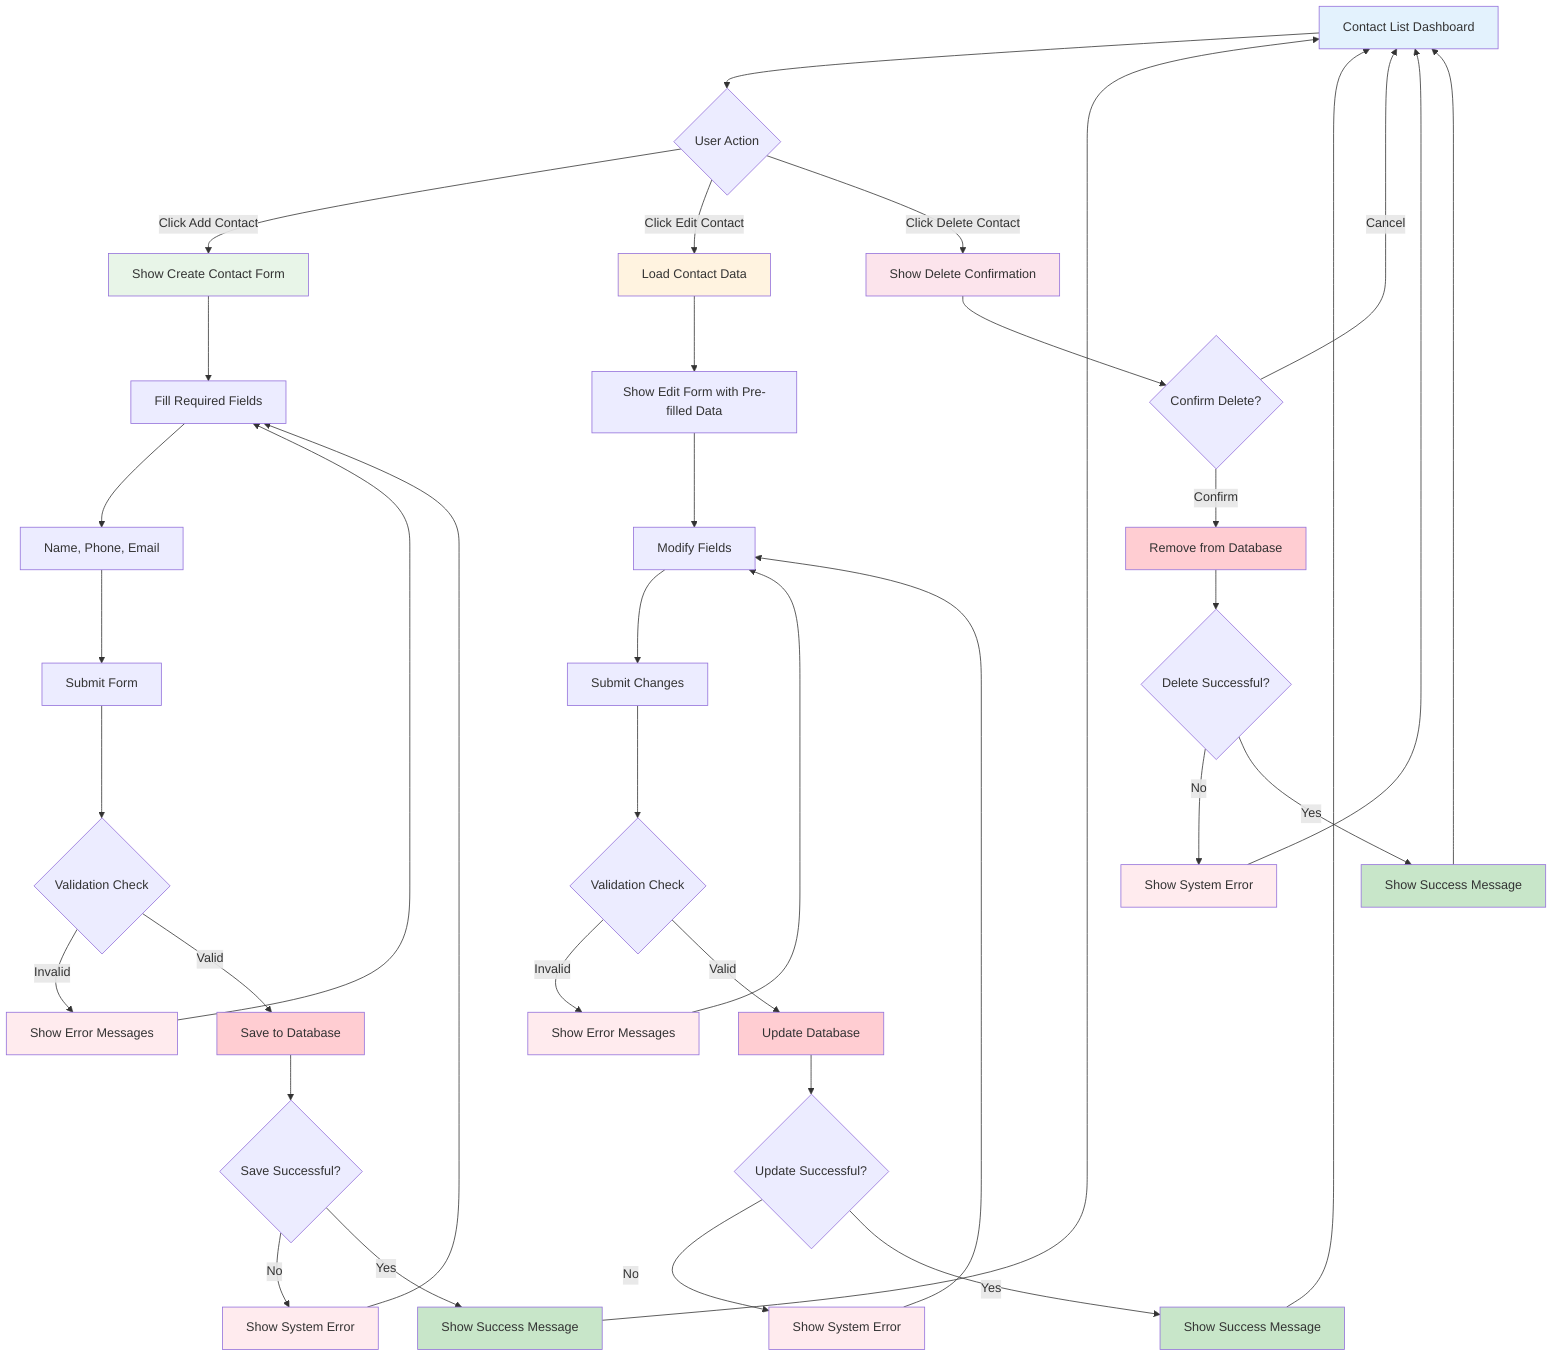 flowchart TD
    A[Contact List Dashboard] --> B{User Action}
    
    %% CREATE FLOW
    B -->|Click Add Contact| C[Show Create Contact Form]
    C --> C1[Fill Required Fields]
    C1 --> C2[Name, Phone, Email]
    C2 --> C3[Submit Form]
    C3 --> C4{Validation Check}
    C4 -->|Invalid| C5[Show Error Messages]
    C5 --> C1
    C4 -->|Valid| C6[Save to Database]
    C6 --> C7{Save Successful?}
    C7 -->|No| C8[Show System Error]
    C8 --> C1
    C7 -->|Yes| C9[Show Success Message]
    C9 --> A
    
    %% EDIT FLOW
    B -->|Click Edit Contact| E[Load Contact Data]
    E --> E1[Show Edit Form with Pre-filled Data]
    E1 --> E2[Modify Fields]
    E2 --> E3[Submit Changes]
    E3 --> E4{Validation Check}
    E4 -->|Invalid| E5[Show Error Messages]
    E5 --> E2
    E4 -->|Valid| E6[Update Database]
    E6 --> E7{Update Successful?}
    E7 -->|No| E8[Show System Error]
    E8 --> E2
    E7 -->|Yes| E9[Show Success Message]
    E9 --> A
    
    %% DELETE FLOW
    B -->|Click Delete Contact| D[Show Delete Confirmation]
    D --> D1{Confirm Delete?}
    D1 -->|Cancel| A
    D1 -->|Confirm| D2[Remove from Database]
    D2 --> D3{Delete Successful?}
    D3 -->|No| D4[Show System Error]
    D4 --> A
    D3 -->|Yes| D5[Show Success Message]
    D5 --> A
    
    %% STYLING
    style A fill:#e3f2fd
    style C fill:#e8f5e8
    style C6 fill:#ffcdd2
    style C9 fill:#c8e6c9
    style E fill:#fff3e0
    style E6 fill:#ffcdd2
    style E9 fill:#c8e6c9
    style D fill:#fce4ec
    style D2 fill:#ffcdd2
    style D5 fill:#c8e6c9
    style C5 fill:#ffebee
    style C8 fill:#ffebee
    style E5 fill:#ffebee
    style E8 fill:#ffebee
    style D4 fill:#ffebee
